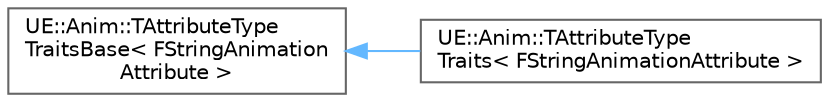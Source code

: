 digraph "Graphical Class Hierarchy"
{
 // INTERACTIVE_SVG=YES
 // LATEX_PDF_SIZE
  bgcolor="transparent";
  edge [fontname=Helvetica,fontsize=10,labelfontname=Helvetica,labelfontsize=10];
  node [fontname=Helvetica,fontsize=10,shape=box,height=0.2,width=0.4];
  rankdir="LR";
  Node0 [id="Node000000",label="UE::Anim::TAttributeType\lTraitsBase\< FStringAnimation\lAttribute \>",height=0.2,width=0.4,color="grey40", fillcolor="white", style="filled",URL="$d2/d49/structUE_1_1Anim_1_1TAttributeTypeTraitsBase.html",tooltip=" "];
  Node0 -> Node1 [id="edge8925_Node000000_Node000001",dir="back",color="steelblue1",style="solid",tooltip=" "];
  Node1 [id="Node000001",label="UE::Anim::TAttributeType\lTraits\< FStringAnimationAttribute \>",height=0.2,width=0.4,color="grey40", fillcolor="white", style="filled",URL="$d6/d93/structUE_1_1Anim_1_1TAttributeTypeTraits_3_01FStringAnimationAttribute_01_4.html",tooltip="String attribute is not blend-able by default."];
}
